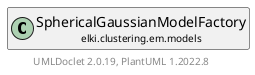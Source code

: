 @startuml
    remove .*\.(Instance|Par|Parameterizer|Factory)$
    set namespaceSeparator none
    hide empty fields
    hide empty methods

    class "<size:14>SphericalGaussianModelFactory.Par\n<size:10>elki.clustering.em.models" as elki.clustering.em.models.SphericalGaussianModelFactory.Par {
        #initializer: KMeansInitialization
        +configure(Parameterization): void
        +make(): SphericalGaussianModelFactory
    }

    interface "<size:14>Parameterizer\n<size:10>elki.utilities.optionhandling" as elki.utilities.optionhandling.Parameterizer [[../../../utilities/optionhandling/Parameterizer.html]] {
        {abstract} +make(): Object
    }
    class "<size:14>SphericalGaussianModelFactory\n<size:10>elki.clustering.em.models" as elki.clustering.em.models.SphericalGaussianModelFactory [[SphericalGaussianModelFactory.html]]

    elki.utilities.optionhandling.Parameterizer <|.. elki.clustering.em.models.SphericalGaussianModelFactory.Par
    elki.clustering.em.models.SphericalGaussianModelFactory +-- elki.clustering.em.models.SphericalGaussianModelFactory.Par

    center footer UMLDoclet 2.0.19, PlantUML 1.2022.8
@enduml
